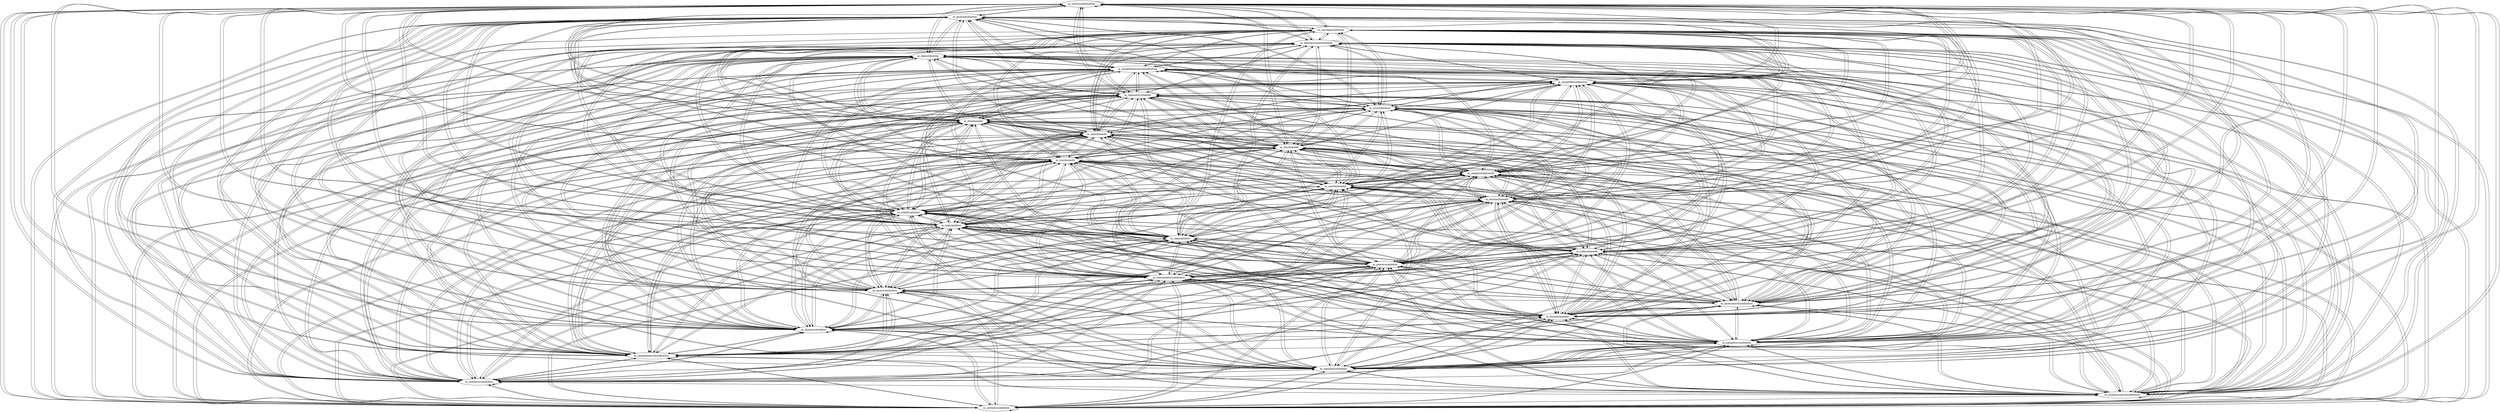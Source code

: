 strict digraph G {
  m_vectorradiobutton [ label="m_vectorradiobutton" ];
  m_gridradiobutton [ label="m_gridradiobutton" ];
  m_isolinescombobox [ label="m_isolinescombobox" ];
  m_isolinessearchtoolbutton [ label="m_isolinessearchtoolbutton" ];
  m_isolineszcombobox [ label="m_isolineszcombobox" ];
  m_samplescombobox [ label="m_samplescombobox" ];
  m_samplesearchtoolbutton [ label="m_samplesearchtoolbutton" ];
  m_sampleszcombobox [ label="m_sampleszcombobox" ];
  m_dummycheckbox [ label="m_dummycheckbox" ];
  m_dummylineedit [ label="m_dummylineedit" ];
  m_layersearchtoolbutton [ label="m_layersearchtoolbutton" ];
  m_layerscombobox [ label="m_layerscombobox" ];
  m_interpolatorcombobox [ label="m_interpolatorcombobox" ];
  m_powercombobox [ label="m_powercombobox" ];
  m_radiuslineedit [ label="m_radiuslineedit" ];
  m_sepxspinbox [ label="m_sepxspinbox" ];
  m_sepyspinbox [ label="m_sepyspinbox" ];
  m_minptsspinbox [ label="m_minptsspinbox" ];
  m_tensionlineedit [ label="m_tensionlineedit" ];
  m_smothlineedit [ label="m_smothlineedit" ];
  m_minptsmitlineedit [ label="m_minptsmitlineedit" ];
  m_resxlineedit [ label="m_resxlineedit" ];
  m_resylineedit [ label="m_resylineedit" ];
  m_dimclineedit [ label="m_dimclineedit" ];
  m_dimllineedit [ label="m_dimllineedit" ];
  m_srstoolbutton [ label="m_srstoolbutton" ];
  m_repositorylineedit [ label="m_repositorylineedit" ];
  m_targetfiletoolbutton [ label="m_targetfiletoolbutton" ];
  m_targetdatasourcetoolbutton [ label="m_targetdatasourcetoolbutton" ];
  m_newlayernamelineedit [ label="m_newlayernamelineedit" ];
  m_okpushbutton [ label="m_okpushbutton" ];
  m_cancelpushbutton [ label="m_cancelpushbutton" ];
  m_vectorradiobutton -> m_vectorradiobutton;
  m_vectorradiobutton -> m_gridradiobutton;
  m_vectorradiobutton -> m_isolinescombobox;
  m_vectorradiobutton -> m_isolinessearchtoolbutton;
  m_vectorradiobutton -> m_isolineszcombobox;
  m_vectorradiobutton -> m_samplescombobox;
  m_vectorradiobutton -> m_samplesearchtoolbutton;
  m_vectorradiobutton -> m_sampleszcombobox;
  m_vectorradiobutton -> m_dummycheckbox;
  m_vectorradiobutton -> m_dummylineedit;
  m_vectorradiobutton -> m_layersearchtoolbutton;
  m_vectorradiobutton -> m_layerscombobox;
  m_vectorradiobutton -> m_interpolatorcombobox;
  m_vectorradiobutton -> m_powercombobox;
  m_vectorradiobutton -> m_radiuslineedit;
  m_vectorradiobutton -> m_sepxspinbox;
  m_vectorradiobutton -> m_sepyspinbox;
  m_vectorradiobutton -> m_minptsspinbox;
  m_vectorradiobutton -> m_tensionlineedit;
  m_vectorradiobutton -> m_smothlineedit;
  m_vectorradiobutton -> m_minptsmitlineedit;
  m_vectorradiobutton -> m_resxlineedit;
  m_vectorradiobutton -> m_resylineedit;
  m_vectorradiobutton -> m_dimclineedit;
  m_vectorradiobutton -> m_dimllineedit;
  m_vectorradiobutton -> m_srstoolbutton;
  m_vectorradiobutton -> m_repositorylineedit;
  m_vectorradiobutton -> m_targetfiletoolbutton;
  m_vectorradiobutton -> m_targetdatasourcetoolbutton;
  m_vectorradiobutton -> m_newlayernamelineedit;
  m_vectorradiobutton -> m_okpushbutton;
  m_vectorradiobutton -> m_cancelpushbutton;
  m_gridradiobutton -> m_vectorradiobutton;
  m_gridradiobutton -> m_gridradiobutton;
  m_gridradiobutton -> m_isolinescombobox;
  m_gridradiobutton -> m_isolinessearchtoolbutton;
  m_gridradiobutton -> m_isolineszcombobox;
  m_gridradiobutton -> m_samplescombobox;
  m_gridradiobutton -> m_samplesearchtoolbutton;
  m_gridradiobutton -> m_sampleszcombobox;
  m_gridradiobutton -> m_dummycheckbox;
  m_gridradiobutton -> m_dummylineedit;
  m_gridradiobutton -> m_layersearchtoolbutton;
  m_gridradiobutton -> m_layerscombobox;
  m_gridradiobutton -> m_interpolatorcombobox;
  m_gridradiobutton -> m_powercombobox;
  m_gridradiobutton -> m_radiuslineedit;
  m_gridradiobutton -> m_sepxspinbox;
  m_gridradiobutton -> m_sepyspinbox;
  m_gridradiobutton -> m_minptsspinbox;
  m_gridradiobutton -> m_tensionlineedit;
  m_gridradiobutton -> m_smothlineedit;
  m_gridradiobutton -> m_minptsmitlineedit;
  m_gridradiobutton -> m_resxlineedit;
  m_gridradiobutton -> m_resylineedit;
  m_gridradiobutton -> m_dimclineedit;
  m_gridradiobutton -> m_dimllineedit;
  m_gridradiobutton -> m_srstoolbutton;
  m_gridradiobutton -> m_repositorylineedit;
  m_gridradiobutton -> m_targetfiletoolbutton;
  m_gridradiobutton -> m_targetdatasourcetoolbutton;
  m_gridradiobutton -> m_newlayernamelineedit;
  m_gridradiobutton -> m_okpushbutton;
  m_gridradiobutton -> m_cancelpushbutton;
  m_isolinescombobox -> m_vectorradiobutton;
  m_isolinescombobox -> m_gridradiobutton;
  m_isolinescombobox -> m_isolinescombobox;
  m_isolinescombobox -> m_isolinessearchtoolbutton;
  m_isolinescombobox -> m_isolineszcombobox;
  m_isolinescombobox -> m_samplescombobox;
  m_isolinescombobox -> m_samplesearchtoolbutton;
  m_isolinescombobox -> m_sampleszcombobox;
  m_isolinescombobox -> m_dummycheckbox;
  m_isolinescombobox -> m_dummylineedit;
  m_isolinescombobox -> m_layersearchtoolbutton;
  m_isolinescombobox -> m_layerscombobox;
  m_isolinescombobox -> m_interpolatorcombobox;
  m_isolinescombobox -> m_powercombobox;
  m_isolinescombobox -> m_radiuslineedit;
  m_isolinescombobox -> m_sepxspinbox;
  m_isolinescombobox -> m_sepyspinbox;
  m_isolinescombobox -> m_minptsspinbox;
  m_isolinescombobox -> m_tensionlineedit;
  m_isolinescombobox -> m_smothlineedit;
  m_isolinescombobox -> m_minptsmitlineedit;
  m_isolinescombobox -> m_resxlineedit;
  m_isolinescombobox -> m_resylineedit;
  m_isolinescombobox -> m_dimclineedit;
  m_isolinescombobox -> m_dimllineedit;
  m_isolinescombobox -> m_srstoolbutton;
  m_isolinescombobox -> m_repositorylineedit;
  m_isolinescombobox -> m_targetfiletoolbutton;
  m_isolinescombobox -> m_targetdatasourcetoolbutton;
  m_isolinescombobox -> m_newlayernamelineedit;
  m_isolinescombobox -> m_okpushbutton;
  m_isolinescombobox -> m_cancelpushbutton;
  m_isolinessearchtoolbutton -> m_vectorradiobutton;
  m_isolinessearchtoolbutton -> m_gridradiobutton;
  m_isolinessearchtoolbutton -> m_isolinescombobox;
  m_isolinessearchtoolbutton -> m_isolinessearchtoolbutton;
  m_isolinessearchtoolbutton -> m_isolineszcombobox;
  m_isolinessearchtoolbutton -> m_samplescombobox;
  m_isolinessearchtoolbutton -> m_samplesearchtoolbutton;
  m_isolinessearchtoolbutton -> m_sampleszcombobox;
  m_isolinessearchtoolbutton -> m_dummycheckbox;
  m_isolinessearchtoolbutton -> m_dummylineedit;
  m_isolinessearchtoolbutton -> m_layersearchtoolbutton;
  m_isolinessearchtoolbutton -> m_layerscombobox;
  m_isolinessearchtoolbutton -> m_interpolatorcombobox;
  m_isolinessearchtoolbutton -> m_powercombobox;
  m_isolinessearchtoolbutton -> m_radiuslineedit;
  m_isolinessearchtoolbutton -> m_sepxspinbox;
  m_isolinessearchtoolbutton -> m_sepyspinbox;
  m_isolinessearchtoolbutton -> m_minptsspinbox;
  m_isolinessearchtoolbutton -> m_tensionlineedit;
  m_isolinessearchtoolbutton -> m_smothlineedit;
  m_isolinessearchtoolbutton -> m_minptsmitlineedit;
  m_isolinessearchtoolbutton -> m_resxlineedit;
  m_isolinessearchtoolbutton -> m_resylineedit;
  m_isolinessearchtoolbutton -> m_dimclineedit;
  m_isolinessearchtoolbutton -> m_dimllineedit;
  m_isolinessearchtoolbutton -> m_srstoolbutton;
  m_isolinessearchtoolbutton -> m_repositorylineedit;
  m_isolinessearchtoolbutton -> m_targetfiletoolbutton;
  m_isolinessearchtoolbutton -> m_targetdatasourcetoolbutton;
  m_isolinessearchtoolbutton -> m_newlayernamelineedit;
  m_isolinessearchtoolbutton -> m_okpushbutton;
  m_isolinessearchtoolbutton -> m_cancelpushbutton;
  m_isolineszcombobox -> m_vectorradiobutton;
  m_isolineszcombobox -> m_gridradiobutton;
  m_isolineszcombobox -> m_isolinescombobox;
  m_isolineszcombobox -> m_isolinessearchtoolbutton;
  m_isolineszcombobox -> m_isolineszcombobox;
  m_isolineszcombobox -> m_samplescombobox;
  m_isolineszcombobox -> m_samplesearchtoolbutton;
  m_isolineszcombobox -> m_sampleszcombobox;
  m_isolineszcombobox -> m_dummycheckbox;
  m_isolineszcombobox -> m_dummylineedit;
  m_isolineszcombobox -> m_layersearchtoolbutton;
  m_isolineszcombobox -> m_layerscombobox;
  m_isolineszcombobox -> m_interpolatorcombobox;
  m_isolineszcombobox -> m_powercombobox;
  m_isolineszcombobox -> m_radiuslineedit;
  m_isolineszcombobox -> m_sepxspinbox;
  m_isolineszcombobox -> m_sepyspinbox;
  m_isolineszcombobox -> m_minptsspinbox;
  m_isolineszcombobox -> m_tensionlineedit;
  m_isolineszcombobox -> m_smothlineedit;
  m_isolineszcombobox -> m_minptsmitlineedit;
  m_isolineszcombobox -> m_resxlineedit;
  m_isolineszcombobox -> m_resylineedit;
  m_isolineszcombobox -> m_dimclineedit;
  m_isolineszcombobox -> m_dimllineedit;
  m_isolineszcombobox -> m_srstoolbutton;
  m_isolineszcombobox -> m_repositorylineedit;
  m_isolineszcombobox -> m_targetfiletoolbutton;
  m_isolineszcombobox -> m_targetdatasourcetoolbutton;
  m_isolineszcombobox -> m_newlayernamelineedit;
  m_isolineszcombobox -> m_okpushbutton;
  m_isolineszcombobox -> m_cancelpushbutton;
  m_samplescombobox -> m_vectorradiobutton;
  m_samplescombobox -> m_gridradiobutton;
  m_samplescombobox -> m_isolinescombobox;
  m_samplescombobox -> m_isolinessearchtoolbutton;
  m_samplescombobox -> m_isolineszcombobox;
  m_samplescombobox -> m_samplescombobox;
  m_samplescombobox -> m_samplesearchtoolbutton;
  m_samplescombobox -> m_sampleszcombobox;
  m_samplescombobox -> m_dummycheckbox;
  m_samplescombobox -> m_dummylineedit;
  m_samplescombobox -> m_layersearchtoolbutton;
  m_samplescombobox -> m_layerscombobox;
  m_samplescombobox -> m_interpolatorcombobox;
  m_samplescombobox -> m_powercombobox;
  m_samplescombobox -> m_radiuslineedit;
  m_samplescombobox -> m_sepxspinbox;
  m_samplescombobox -> m_sepyspinbox;
  m_samplescombobox -> m_minptsspinbox;
  m_samplescombobox -> m_tensionlineedit;
  m_samplescombobox -> m_smothlineedit;
  m_samplescombobox -> m_minptsmitlineedit;
  m_samplescombobox -> m_resxlineedit;
  m_samplescombobox -> m_resylineedit;
  m_samplescombobox -> m_dimclineedit;
  m_samplescombobox -> m_dimllineedit;
  m_samplescombobox -> m_srstoolbutton;
  m_samplescombobox -> m_repositorylineedit;
  m_samplescombobox -> m_targetfiletoolbutton;
  m_samplescombobox -> m_targetdatasourcetoolbutton;
  m_samplescombobox -> m_newlayernamelineedit;
  m_samplescombobox -> m_okpushbutton;
  m_samplescombobox -> m_cancelpushbutton;
  m_samplesearchtoolbutton -> m_vectorradiobutton;
  m_samplesearchtoolbutton -> m_gridradiobutton;
  m_samplesearchtoolbutton -> m_isolinescombobox;
  m_samplesearchtoolbutton -> m_isolinessearchtoolbutton;
  m_samplesearchtoolbutton -> m_isolineszcombobox;
  m_samplesearchtoolbutton -> m_samplescombobox;
  m_samplesearchtoolbutton -> m_samplesearchtoolbutton;
  m_samplesearchtoolbutton -> m_sampleszcombobox;
  m_samplesearchtoolbutton -> m_dummycheckbox;
  m_samplesearchtoolbutton -> m_dummylineedit;
  m_samplesearchtoolbutton -> m_layersearchtoolbutton;
  m_samplesearchtoolbutton -> m_layerscombobox;
  m_samplesearchtoolbutton -> m_interpolatorcombobox;
  m_samplesearchtoolbutton -> m_powercombobox;
  m_samplesearchtoolbutton -> m_radiuslineedit;
  m_samplesearchtoolbutton -> m_sepxspinbox;
  m_samplesearchtoolbutton -> m_sepyspinbox;
  m_samplesearchtoolbutton -> m_minptsspinbox;
  m_samplesearchtoolbutton -> m_tensionlineedit;
  m_samplesearchtoolbutton -> m_smothlineedit;
  m_samplesearchtoolbutton -> m_minptsmitlineedit;
  m_samplesearchtoolbutton -> m_resxlineedit;
  m_samplesearchtoolbutton -> m_resylineedit;
  m_samplesearchtoolbutton -> m_dimclineedit;
  m_samplesearchtoolbutton -> m_dimllineedit;
  m_samplesearchtoolbutton -> m_srstoolbutton;
  m_samplesearchtoolbutton -> m_repositorylineedit;
  m_samplesearchtoolbutton -> m_targetfiletoolbutton;
  m_samplesearchtoolbutton -> m_targetdatasourcetoolbutton;
  m_samplesearchtoolbutton -> m_newlayernamelineedit;
  m_samplesearchtoolbutton -> m_okpushbutton;
  m_samplesearchtoolbutton -> m_cancelpushbutton;
  m_sampleszcombobox -> m_vectorradiobutton;
  m_sampleszcombobox -> m_gridradiobutton;
  m_sampleszcombobox -> m_isolinescombobox;
  m_sampleszcombobox -> m_isolinessearchtoolbutton;
  m_sampleszcombobox -> m_isolineszcombobox;
  m_sampleszcombobox -> m_samplescombobox;
  m_sampleszcombobox -> m_samplesearchtoolbutton;
  m_sampleszcombobox -> m_sampleszcombobox;
  m_sampleszcombobox -> m_dummycheckbox;
  m_sampleszcombobox -> m_dummylineedit;
  m_sampleszcombobox -> m_layersearchtoolbutton;
  m_sampleszcombobox -> m_layerscombobox;
  m_sampleszcombobox -> m_interpolatorcombobox;
  m_sampleszcombobox -> m_powercombobox;
  m_sampleszcombobox -> m_radiuslineedit;
  m_sampleszcombobox -> m_sepxspinbox;
  m_sampleszcombobox -> m_sepyspinbox;
  m_sampleszcombobox -> m_minptsspinbox;
  m_sampleszcombobox -> m_tensionlineedit;
  m_sampleszcombobox -> m_smothlineedit;
  m_sampleszcombobox -> m_minptsmitlineedit;
  m_sampleszcombobox -> m_resxlineedit;
  m_sampleszcombobox -> m_resylineedit;
  m_sampleszcombobox -> m_dimclineedit;
  m_sampleszcombobox -> m_dimllineedit;
  m_sampleszcombobox -> m_srstoolbutton;
  m_sampleszcombobox -> m_repositorylineedit;
  m_sampleszcombobox -> m_targetfiletoolbutton;
  m_sampleszcombobox -> m_targetdatasourcetoolbutton;
  m_sampleszcombobox -> m_newlayernamelineedit;
  m_sampleszcombobox -> m_okpushbutton;
  m_sampleszcombobox -> m_cancelpushbutton;
  m_dummycheckbox -> m_vectorradiobutton;
  m_dummycheckbox -> m_gridradiobutton;
  m_dummycheckbox -> m_isolinescombobox;
  m_dummycheckbox -> m_isolinessearchtoolbutton;
  m_dummycheckbox -> m_isolineszcombobox;
  m_dummycheckbox -> m_samplescombobox;
  m_dummycheckbox -> m_samplesearchtoolbutton;
  m_dummycheckbox -> m_sampleszcombobox;
  m_dummycheckbox -> m_dummycheckbox;
  m_dummycheckbox -> m_dummylineedit;
  m_dummycheckbox -> m_layersearchtoolbutton;
  m_dummycheckbox -> m_layerscombobox;
  m_dummycheckbox -> m_interpolatorcombobox;
  m_dummycheckbox -> m_powercombobox;
  m_dummycheckbox -> m_radiuslineedit;
  m_dummycheckbox -> m_sepxspinbox;
  m_dummycheckbox -> m_sepyspinbox;
  m_dummycheckbox -> m_minptsspinbox;
  m_dummycheckbox -> m_tensionlineedit;
  m_dummycheckbox -> m_smothlineedit;
  m_dummycheckbox -> m_minptsmitlineedit;
  m_dummycheckbox -> m_resxlineedit;
  m_dummycheckbox -> m_resylineedit;
  m_dummycheckbox -> m_dimclineedit;
  m_dummycheckbox -> m_dimllineedit;
  m_dummycheckbox -> m_srstoolbutton;
  m_dummycheckbox -> m_repositorylineedit;
  m_dummycheckbox -> m_targetfiletoolbutton;
  m_dummycheckbox -> m_targetdatasourcetoolbutton;
  m_dummycheckbox -> m_newlayernamelineedit;
  m_dummycheckbox -> m_okpushbutton;
  m_dummycheckbox -> m_cancelpushbutton;
  m_dummylineedit -> m_vectorradiobutton;
  m_dummylineedit -> m_gridradiobutton;
  m_dummylineedit -> m_isolinescombobox;
  m_dummylineedit -> m_isolinessearchtoolbutton;
  m_dummylineedit -> m_isolineszcombobox;
  m_dummylineedit -> m_samplescombobox;
  m_dummylineedit -> m_samplesearchtoolbutton;
  m_dummylineedit -> m_sampleszcombobox;
  m_dummylineedit -> m_dummycheckbox;
  m_dummylineedit -> m_dummylineedit;
  m_dummylineedit -> m_layersearchtoolbutton;
  m_dummylineedit -> m_layerscombobox;
  m_dummylineedit -> m_interpolatorcombobox;
  m_dummylineedit -> m_powercombobox;
  m_dummylineedit -> m_radiuslineedit;
  m_dummylineedit -> m_sepxspinbox;
  m_dummylineedit -> m_sepyspinbox;
  m_dummylineedit -> m_minptsspinbox;
  m_dummylineedit -> m_tensionlineedit;
  m_dummylineedit -> m_smothlineedit;
  m_dummylineedit -> m_minptsmitlineedit;
  m_dummylineedit -> m_resxlineedit;
  m_dummylineedit -> m_resylineedit;
  m_dummylineedit -> m_dimclineedit;
  m_dummylineedit -> m_dimllineedit;
  m_dummylineedit -> m_srstoolbutton;
  m_dummylineedit -> m_repositorylineedit;
  m_dummylineedit -> m_targetfiletoolbutton;
  m_dummylineedit -> m_targetdatasourcetoolbutton;
  m_dummylineedit -> m_newlayernamelineedit;
  m_dummylineedit -> m_okpushbutton;
  m_dummylineedit -> m_cancelpushbutton;
  m_layersearchtoolbutton -> m_vectorradiobutton;
  m_layersearchtoolbutton -> m_gridradiobutton;
  m_layersearchtoolbutton -> m_isolinescombobox;
  m_layersearchtoolbutton -> m_isolinessearchtoolbutton;
  m_layersearchtoolbutton -> m_isolineszcombobox;
  m_layersearchtoolbutton -> m_samplescombobox;
  m_layersearchtoolbutton -> m_samplesearchtoolbutton;
  m_layersearchtoolbutton -> m_sampleszcombobox;
  m_layersearchtoolbutton -> m_dummycheckbox;
  m_layersearchtoolbutton -> m_dummylineedit;
  m_layersearchtoolbutton -> m_layersearchtoolbutton;
  m_layersearchtoolbutton -> m_layerscombobox;
  m_layersearchtoolbutton -> m_interpolatorcombobox;
  m_layersearchtoolbutton -> m_powercombobox;
  m_layersearchtoolbutton -> m_radiuslineedit;
  m_layersearchtoolbutton -> m_sepxspinbox;
  m_layersearchtoolbutton -> m_sepyspinbox;
  m_layersearchtoolbutton -> m_minptsspinbox;
  m_layersearchtoolbutton -> m_tensionlineedit;
  m_layersearchtoolbutton -> m_smothlineedit;
  m_layersearchtoolbutton -> m_minptsmitlineedit;
  m_layersearchtoolbutton -> m_resxlineedit;
  m_layersearchtoolbutton -> m_resylineedit;
  m_layersearchtoolbutton -> m_dimclineedit;
  m_layersearchtoolbutton -> m_dimllineedit;
  m_layersearchtoolbutton -> m_srstoolbutton;
  m_layersearchtoolbutton -> m_repositorylineedit;
  m_layersearchtoolbutton -> m_targetfiletoolbutton;
  m_layersearchtoolbutton -> m_targetdatasourcetoolbutton;
  m_layersearchtoolbutton -> m_newlayernamelineedit;
  m_layersearchtoolbutton -> m_okpushbutton;
  m_layersearchtoolbutton -> m_cancelpushbutton;
  m_layerscombobox -> m_vectorradiobutton;
  m_layerscombobox -> m_gridradiobutton;
  m_layerscombobox -> m_isolinescombobox;
  m_layerscombobox -> m_isolinessearchtoolbutton;
  m_layerscombobox -> m_isolineszcombobox;
  m_layerscombobox -> m_samplescombobox;
  m_layerscombobox -> m_samplesearchtoolbutton;
  m_layerscombobox -> m_sampleszcombobox;
  m_layerscombobox -> m_dummycheckbox;
  m_layerscombobox -> m_dummylineedit;
  m_layerscombobox -> m_layersearchtoolbutton;
  m_layerscombobox -> m_layerscombobox;
  m_layerscombobox -> m_interpolatorcombobox;
  m_layerscombobox -> m_powercombobox;
  m_layerscombobox -> m_radiuslineedit;
  m_layerscombobox -> m_sepxspinbox;
  m_layerscombobox -> m_sepyspinbox;
  m_layerscombobox -> m_minptsspinbox;
  m_layerscombobox -> m_tensionlineedit;
  m_layerscombobox -> m_smothlineedit;
  m_layerscombobox -> m_minptsmitlineedit;
  m_layerscombobox -> m_resxlineedit;
  m_layerscombobox -> m_resylineedit;
  m_layerscombobox -> m_dimclineedit;
  m_layerscombobox -> m_dimllineedit;
  m_layerscombobox -> m_srstoolbutton;
  m_layerscombobox -> m_repositorylineedit;
  m_layerscombobox -> m_targetfiletoolbutton;
  m_layerscombobox -> m_targetdatasourcetoolbutton;
  m_layerscombobox -> m_newlayernamelineedit;
  m_layerscombobox -> m_okpushbutton;
  m_layerscombobox -> m_cancelpushbutton;
  m_interpolatorcombobox -> m_vectorradiobutton;
  m_interpolatorcombobox -> m_gridradiobutton;
  m_interpolatorcombobox -> m_isolinescombobox;
  m_interpolatorcombobox -> m_isolinessearchtoolbutton;
  m_interpolatorcombobox -> m_isolineszcombobox;
  m_interpolatorcombobox -> m_samplescombobox;
  m_interpolatorcombobox -> m_samplesearchtoolbutton;
  m_interpolatorcombobox -> m_sampleszcombobox;
  m_interpolatorcombobox -> m_dummycheckbox;
  m_interpolatorcombobox -> m_dummylineedit;
  m_interpolatorcombobox -> m_layersearchtoolbutton;
  m_interpolatorcombobox -> m_layerscombobox;
  m_interpolatorcombobox -> m_interpolatorcombobox;
  m_interpolatorcombobox -> m_powercombobox;
  m_interpolatorcombobox -> m_radiuslineedit;
  m_interpolatorcombobox -> m_sepxspinbox;
  m_interpolatorcombobox -> m_sepyspinbox;
  m_interpolatorcombobox -> m_minptsspinbox;
  m_interpolatorcombobox -> m_tensionlineedit;
  m_interpolatorcombobox -> m_smothlineedit;
  m_interpolatorcombobox -> m_minptsmitlineedit;
  m_interpolatorcombobox -> m_resxlineedit;
  m_interpolatorcombobox -> m_resylineedit;
  m_interpolatorcombobox -> m_dimclineedit;
  m_interpolatorcombobox -> m_dimllineedit;
  m_interpolatorcombobox -> m_srstoolbutton;
  m_interpolatorcombobox -> m_repositorylineedit;
  m_interpolatorcombobox -> m_targetfiletoolbutton;
  m_interpolatorcombobox -> m_targetdatasourcetoolbutton;
  m_interpolatorcombobox -> m_newlayernamelineedit;
  m_interpolatorcombobox -> m_okpushbutton;
  m_interpolatorcombobox -> m_cancelpushbutton;
  m_powercombobox -> m_vectorradiobutton;
  m_powercombobox -> m_gridradiobutton;
  m_powercombobox -> m_isolinescombobox;
  m_powercombobox -> m_isolinessearchtoolbutton;
  m_powercombobox -> m_isolineszcombobox;
  m_powercombobox -> m_samplescombobox;
  m_powercombobox -> m_samplesearchtoolbutton;
  m_powercombobox -> m_sampleszcombobox;
  m_powercombobox -> m_dummycheckbox;
  m_powercombobox -> m_dummylineedit;
  m_powercombobox -> m_layersearchtoolbutton;
  m_powercombobox -> m_layerscombobox;
  m_powercombobox -> m_interpolatorcombobox;
  m_powercombobox -> m_powercombobox;
  m_powercombobox -> m_radiuslineedit;
  m_powercombobox -> m_sepxspinbox;
  m_powercombobox -> m_sepyspinbox;
  m_powercombobox -> m_minptsspinbox;
  m_powercombobox -> m_tensionlineedit;
  m_powercombobox -> m_smothlineedit;
  m_powercombobox -> m_minptsmitlineedit;
  m_powercombobox -> m_resxlineedit;
  m_powercombobox -> m_resylineedit;
  m_powercombobox -> m_dimclineedit;
  m_powercombobox -> m_dimllineedit;
  m_powercombobox -> m_srstoolbutton;
  m_powercombobox -> m_repositorylineedit;
  m_powercombobox -> m_targetfiletoolbutton;
  m_powercombobox -> m_targetdatasourcetoolbutton;
  m_powercombobox -> m_newlayernamelineedit;
  m_powercombobox -> m_okpushbutton;
  m_powercombobox -> m_cancelpushbutton;
  m_radiuslineedit -> m_vectorradiobutton;
  m_radiuslineedit -> m_gridradiobutton;
  m_radiuslineedit -> m_isolinescombobox;
  m_radiuslineedit -> m_isolinessearchtoolbutton;
  m_radiuslineedit -> m_isolineszcombobox;
  m_radiuslineedit -> m_samplescombobox;
  m_radiuslineedit -> m_samplesearchtoolbutton;
  m_radiuslineedit -> m_sampleszcombobox;
  m_radiuslineedit -> m_dummycheckbox;
  m_radiuslineedit -> m_dummylineedit;
  m_radiuslineedit -> m_layersearchtoolbutton;
  m_radiuslineedit -> m_layerscombobox;
  m_radiuslineedit -> m_interpolatorcombobox;
  m_radiuslineedit -> m_powercombobox;
  m_radiuslineedit -> m_radiuslineedit;
  m_radiuslineedit -> m_sepxspinbox;
  m_radiuslineedit -> m_sepyspinbox;
  m_radiuslineedit -> m_minptsspinbox;
  m_radiuslineedit -> m_tensionlineedit;
  m_radiuslineedit -> m_smothlineedit;
  m_radiuslineedit -> m_minptsmitlineedit;
  m_radiuslineedit -> m_resxlineedit;
  m_radiuslineedit -> m_resylineedit;
  m_radiuslineedit -> m_dimclineedit;
  m_radiuslineedit -> m_dimllineedit;
  m_radiuslineedit -> m_srstoolbutton;
  m_radiuslineedit -> m_repositorylineedit;
  m_radiuslineedit -> m_targetfiletoolbutton;
  m_radiuslineedit -> m_targetdatasourcetoolbutton;
  m_radiuslineedit -> m_newlayernamelineedit;
  m_radiuslineedit -> m_okpushbutton;
  m_radiuslineedit -> m_cancelpushbutton;
  m_sepxspinbox -> m_vectorradiobutton;
  m_sepxspinbox -> m_gridradiobutton;
  m_sepxspinbox -> m_isolinescombobox;
  m_sepxspinbox -> m_isolinessearchtoolbutton;
  m_sepxspinbox -> m_isolineszcombobox;
  m_sepxspinbox -> m_samplescombobox;
  m_sepxspinbox -> m_samplesearchtoolbutton;
  m_sepxspinbox -> m_sampleszcombobox;
  m_sepxspinbox -> m_dummycheckbox;
  m_sepxspinbox -> m_dummylineedit;
  m_sepxspinbox -> m_layersearchtoolbutton;
  m_sepxspinbox -> m_layerscombobox;
  m_sepxspinbox -> m_interpolatorcombobox;
  m_sepxspinbox -> m_powercombobox;
  m_sepxspinbox -> m_radiuslineedit;
  m_sepxspinbox -> m_sepxspinbox;
  m_sepxspinbox -> m_sepyspinbox;
  m_sepxspinbox -> m_minptsspinbox;
  m_sepxspinbox -> m_tensionlineedit;
  m_sepxspinbox -> m_smothlineedit;
  m_sepxspinbox -> m_minptsmitlineedit;
  m_sepxspinbox -> m_resxlineedit;
  m_sepxspinbox -> m_resylineedit;
  m_sepxspinbox -> m_dimclineedit;
  m_sepxspinbox -> m_dimllineedit;
  m_sepxspinbox -> m_srstoolbutton;
  m_sepxspinbox -> m_repositorylineedit;
  m_sepxspinbox -> m_targetfiletoolbutton;
  m_sepxspinbox -> m_targetdatasourcetoolbutton;
  m_sepxspinbox -> m_newlayernamelineedit;
  m_sepxspinbox -> m_okpushbutton;
  m_sepxspinbox -> m_cancelpushbutton;
  m_sepyspinbox -> m_vectorradiobutton;
  m_sepyspinbox -> m_gridradiobutton;
  m_sepyspinbox -> m_isolinescombobox;
  m_sepyspinbox -> m_isolinessearchtoolbutton;
  m_sepyspinbox -> m_isolineszcombobox;
  m_sepyspinbox -> m_samplescombobox;
  m_sepyspinbox -> m_samplesearchtoolbutton;
  m_sepyspinbox -> m_sampleszcombobox;
  m_sepyspinbox -> m_dummycheckbox;
  m_sepyspinbox -> m_dummylineedit;
  m_sepyspinbox -> m_layersearchtoolbutton;
  m_sepyspinbox -> m_layerscombobox;
  m_sepyspinbox -> m_interpolatorcombobox;
  m_sepyspinbox -> m_powercombobox;
  m_sepyspinbox -> m_radiuslineedit;
  m_sepyspinbox -> m_sepxspinbox;
  m_sepyspinbox -> m_sepyspinbox;
  m_sepyspinbox -> m_minptsspinbox;
  m_sepyspinbox -> m_tensionlineedit;
  m_sepyspinbox -> m_smothlineedit;
  m_sepyspinbox -> m_minptsmitlineedit;
  m_sepyspinbox -> m_resxlineedit;
  m_sepyspinbox -> m_resylineedit;
  m_sepyspinbox -> m_dimclineedit;
  m_sepyspinbox -> m_dimllineedit;
  m_sepyspinbox -> m_srstoolbutton;
  m_sepyspinbox -> m_repositorylineedit;
  m_sepyspinbox -> m_targetfiletoolbutton;
  m_sepyspinbox -> m_targetdatasourcetoolbutton;
  m_sepyspinbox -> m_newlayernamelineedit;
  m_sepyspinbox -> m_okpushbutton;
  m_sepyspinbox -> m_cancelpushbutton;
  m_minptsspinbox -> m_vectorradiobutton;
  m_minptsspinbox -> m_gridradiobutton;
  m_minptsspinbox -> m_isolinescombobox;
  m_minptsspinbox -> m_isolinessearchtoolbutton;
  m_minptsspinbox -> m_isolineszcombobox;
  m_minptsspinbox -> m_samplescombobox;
  m_minptsspinbox -> m_samplesearchtoolbutton;
  m_minptsspinbox -> m_sampleszcombobox;
  m_minptsspinbox -> m_dummycheckbox;
  m_minptsspinbox -> m_dummylineedit;
  m_minptsspinbox -> m_layersearchtoolbutton;
  m_minptsspinbox -> m_layerscombobox;
  m_minptsspinbox -> m_interpolatorcombobox;
  m_minptsspinbox -> m_powercombobox;
  m_minptsspinbox -> m_radiuslineedit;
  m_minptsspinbox -> m_sepxspinbox;
  m_minptsspinbox -> m_sepyspinbox;
  m_minptsspinbox -> m_minptsspinbox;
  m_minptsspinbox -> m_tensionlineedit;
  m_minptsspinbox -> m_smothlineedit;
  m_minptsspinbox -> m_minptsmitlineedit;
  m_minptsspinbox -> m_resxlineedit;
  m_minptsspinbox -> m_resylineedit;
  m_minptsspinbox -> m_dimclineedit;
  m_minptsspinbox -> m_dimllineedit;
  m_minptsspinbox -> m_srstoolbutton;
  m_minptsspinbox -> m_repositorylineedit;
  m_minptsspinbox -> m_targetfiletoolbutton;
  m_minptsspinbox -> m_targetdatasourcetoolbutton;
  m_minptsspinbox -> m_newlayernamelineedit;
  m_minptsspinbox -> m_okpushbutton;
  m_minptsspinbox -> m_cancelpushbutton;
  m_tensionlineedit -> m_vectorradiobutton;
  m_tensionlineedit -> m_gridradiobutton;
  m_tensionlineedit -> m_isolinescombobox;
  m_tensionlineedit -> m_isolinessearchtoolbutton;
  m_tensionlineedit -> m_isolineszcombobox;
  m_tensionlineedit -> m_samplescombobox;
  m_tensionlineedit -> m_samplesearchtoolbutton;
  m_tensionlineedit -> m_sampleszcombobox;
  m_tensionlineedit -> m_dummycheckbox;
  m_tensionlineedit -> m_dummylineedit;
  m_tensionlineedit -> m_layersearchtoolbutton;
  m_tensionlineedit -> m_layerscombobox;
  m_tensionlineedit -> m_interpolatorcombobox;
  m_tensionlineedit -> m_powercombobox;
  m_tensionlineedit -> m_radiuslineedit;
  m_tensionlineedit -> m_sepxspinbox;
  m_tensionlineedit -> m_sepyspinbox;
  m_tensionlineedit -> m_minptsspinbox;
  m_tensionlineedit -> m_tensionlineedit;
  m_tensionlineedit -> m_smothlineedit;
  m_tensionlineedit -> m_minptsmitlineedit;
  m_tensionlineedit -> m_resxlineedit;
  m_tensionlineedit -> m_resylineedit;
  m_tensionlineedit -> m_dimclineedit;
  m_tensionlineedit -> m_dimllineedit;
  m_tensionlineedit -> m_srstoolbutton;
  m_tensionlineedit -> m_repositorylineedit;
  m_tensionlineedit -> m_targetfiletoolbutton;
  m_tensionlineedit -> m_targetdatasourcetoolbutton;
  m_tensionlineedit -> m_newlayernamelineedit;
  m_tensionlineedit -> m_okpushbutton;
  m_tensionlineedit -> m_cancelpushbutton;
  m_smothlineedit -> m_vectorradiobutton;
  m_smothlineedit -> m_gridradiobutton;
  m_smothlineedit -> m_isolinescombobox;
  m_smothlineedit -> m_isolinessearchtoolbutton;
  m_smothlineedit -> m_isolineszcombobox;
  m_smothlineedit -> m_samplescombobox;
  m_smothlineedit -> m_samplesearchtoolbutton;
  m_smothlineedit -> m_sampleszcombobox;
  m_smothlineedit -> m_dummycheckbox;
  m_smothlineedit -> m_dummylineedit;
  m_smothlineedit -> m_layersearchtoolbutton;
  m_smothlineedit -> m_layerscombobox;
  m_smothlineedit -> m_interpolatorcombobox;
  m_smothlineedit -> m_powercombobox;
  m_smothlineedit -> m_radiuslineedit;
  m_smothlineedit -> m_sepxspinbox;
  m_smothlineedit -> m_sepyspinbox;
  m_smothlineedit -> m_minptsspinbox;
  m_smothlineedit -> m_tensionlineedit;
  m_smothlineedit -> m_smothlineedit;
  m_smothlineedit -> m_minptsmitlineedit;
  m_smothlineedit -> m_resxlineedit;
  m_smothlineedit -> m_resylineedit;
  m_smothlineedit -> m_dimclineedit;
  m_smothlineedit -> m_dimllineedit;
  m_smothlineedit -> m_srstoolbutton;
  m_smothlineedit -> m_repositorylineedit;
  m_smothlineedit -> m_targetfiletoolbutton;
  m_smothlineedit -> m_targetdatasourcetoolbutton;
  m_smothlineedit -> m_newlayernamelineedit;
  m_smothlineedit -> m_okpushbutton;
  m_smothlineedit -> m_cancelpushbutton;
  m_minptsmitlineedit -> m_vectorradiobutton;
  m_minptsmitlineedit -> m_gridradiobutton;
  m_minptsmitlineedit -> m_isolinescombobox;
  m_minptsmitlineedit -> m_isolinessearchtoolbutton;
  m_minptsmitlineedit -> m_isolineszcombobox;
  m_minptsmitlineedit -> m_samplescombobox;
  m_minptsmitlineedit -> m_samplesearchtoolbutton;
  m_minptsmitlineedit -> m_sampleszcombobox;
  m_minptsmitlineedit -> m_dummycheckbox;
  m_minptsmitlineedit -> m_dummylineedit;
  m_minptsmitlineedit -> m_layersearchtoolbutton;
  m_minptsmitlineedit -> m_layerscombobox;
  m_minptsmitlineedit -> m_interpolatorcombobox;
  m_minptsmitlineedit -> m_powercombobox;
  m_minptsmitlineedit -> m_radiuslineedit;
  m_minptsmitlineedit -> m_sepxspinbox;
  m_minptsmitlineedit -> m_sepyspinbox;
  m_minptsmitlineedit -> m_minptsspinbox;
  m_minptsmitlineedit -> m_tensionlineedit;
  m_minptsmitlineedit -> m_smothlineedit;
  m_minptsmitlineedit -> m_minptsmitlineedit;
  m_minptsmitlineedit -> m_resxlineedit;
  m_minptsmitlineedit -> m_resylineedit;
  m_minptsmitlineedit -> m_dimclineedit;
  m_minptsmitlineedit -> m_dimllineedit;
  m_minptsmitlineedit -> m_srstoolbutton;
  m_minptsmitlineedit -> m_repositorylineedit;
  m_minptsmitlineedit -> m_targetfiletoolbutton;
  m_minptsmitlineedit -> m_targetdatasourcetoolbutton;
  m_minptsmitlineedit -> m_newlayernamelineedit;
  m_minptsmitlineedit -> m_okpushbutton;
  m_minptsmitlineedit -> m_cancelpushbutton;
  m_resxlineedit -> m_vectorradiobutton;
  m_resxlineedit -> m_gridradiobutton;
  m_resxlineedit -> m_isolinescombobox;
  m_resxlineedit -> m_isolinessearchtoolbutton;
  m_resxlineedit -> m_isolineszcombobox;
  m_resxlineedit -> m_samplescombobox;
  m_resxlineedit -> m_samplesearchtoolbutton;
  m_resxlineedit -> m_sampleszcombobox;
  m_resxlineedit -> m_dummycheckbox;
  m_resxlineedit -> m_dummylineedit;
  m_resxlineedit -> m_layersearchtoolbutton;
  m_resxlineedit -> m_layerscombobox;
  m_resxlineedit -> m_interpolatorcombobox;
  m_resxlineedit -> m_powercombobox;
  m_resxlineedit -> m_radiuslineedit;
  m_resxlineedit -> m_sepxspinbox;
  m_resxlineedit -> m_sepyspinbox;
  m_resxlineedit -> m_minptsspinbox;
  m_resxlineedit -> m_tensionlineedit;
  m_resxlineedit -> m_smothlineedit;
  m_resxlineedit -> m_minptsmitlineedit;
  m_resxlineedit -> m_resxlineedit;
  m_resxlineedit -> m_resylineedit;
  m_resxlineedit -> m_dimclineedit;
  m_resxlineedit -> m_dimllineedit;
  m_resxlineedit -> m_srstoolbutton;
  m_resxlineedit -> m_repositorylineedit;
  m_resxlineedit -> m_targetfiletoolbutton;
  m_resxlineedit -> m_targetdatasourcetoolbutton;
  m_resxlineedit -> m_newlayernamelineedit;
  m_resxlineedit -> m_okpushbutton;
  m_resxlineedit -> m_cancelpushbutton;
  m_resylineedit -> m_vectorradiobutton;
  m_resylineedit -> m_gridradiobutton;
  m_resylineedit -> m_isolinescombobox;
  m_resylineedit -> m_isolinessearchtoolbutton;
  m_resylineedit -> m_isolineszcombobox;
  m_resylineedit -> m_samplescombobox;
  m_resylineedit -> m_samplesearchtoolbutton;
  m_resylineedit -> m_sampleszcombobox;
  m_resylineedit -> m_dummycheckbox;
  m_resylineedit -> m_dummylineedit;
  m_resylineedit -> m_layersearchtoolbutton;
  m_resylineedit -> m_layerscombobox;
  m_resylineedit -> m_interpolatorcombobox;
  m_resylineedit -> m_powercombobox;
  m_resylineedit -> m_radiuslineedit;
  m_resylineedit -> m_sepxspinbox;
  m_resylineedit -> m_sepyspinbox;
  m_resylineedit -> m_minptsspinbox;
  m_resylineedit -> m_tensionlineedit;
  m_resylineedit -> m_smothlineedit;
  m_resylineedit -> m_minptsmitlineedit;
  m_resylineedit -> m_resxlineedit;
  m_resylineedit -> m_resylineedit;
  m_resylineedit -> m_dimclineedit;
  m_resylineedit -> m_dimllineedit;
  m_resylineedit -> m_srstoolbutton;
  m_resylineedit -> m_repositorylineedit;
  m_resylineedit -> m_targetfiletoolbutton;
  m_resylineedit -> m_targetdatasourcetoolbutton;
  m_resylineedit -> m_newlayernamelineedit;
  m_resylineedit -> m_okpushbutton;
  m_resylineedit -> m_cancelpushbutton;
  m_dimclineedit -> m_vectorradiobutton;
  m_dimclineedit -> m_gridradiobutton;
  m_dimclineedit -> m_isolinescombobox;
  m_dimclineedit -> m_isolinessearchtoolbutton;
  m_dimclineedit -> m_isolineszcombobox;
  m_dimclineedit -> m_samplescombobox;
  m_dimclineedit -> m_samplesearchtoolbutton;
  m_dimclineedit -> m_sampleszcombobox;
  m_dimclineedit -> m_dummycheckbox;
  m_dimclineedit -> m_dummylineedit;
  m_dimclineedit -> m_layersearchtoolbutton;
  m_dimclineedit -> m_layerscombobox;
  m_dimclineedit -> m_interpolatorcombobox;
  m_dimclineedit -> m_powercombobox;
  m_dimclineedit -> m_radiuslineedit;
  m_dimclineedit -> m_sepxspinbox;
  m_dimclineedit -> m_sepyspinbox;
  m_dimclineedit -> m_minptsspinbox;
  m_dimclineedit -> m_tensionlineedit;
  m_dimclineedit -> m_smothlineedit;
  m_dimclineedit -> m_minptsmitlineedit;
  m_dimclineedit -> m_resxlineedit;
  m_dimclineedit -> m_resylineedit;
  m_dimclineedit -> m_dimclineedit;
  m_dimclineedit -> m_dimllineedit;
  m_dimclineedit -> m_srstoolbutton;
  m_dimclineedit -> m_repositorylineedit;
  m_dimclineedit -> m_targetfiletoolbutton;
  m_dimclineedit -> m_targetdatasourcetoolbutton;
  m_dimclineedit -> m_newlayernamelineedit;
  m_dimclineedit -> m_okpushbutton;
  m_dimclineedit -> m_cancelpushbutton;
  m_dimllineedit -> m_vectorradiobutton;
  m_dimllineedit -> m_gridradiobutton;
  m_dimllineedit -> m_isolinescombobox;
  m_dimllineedit -> m_isolinessearchtoolbutton;
  m_dimllineedit -> m_isolineszcombobox;
  m_dimllineedit -> m_samplescombobox;
  m_dimllineedit -> m_samplesearchtoolbutton;
  m_dimllineedit -> m_sampleszcombobox;
  m_dimllineedit -> m_dummycheckbox;
  m_dimllineedit -> m_dummylineedit;
  m_dimllineedit -> m_layersearchtoolbutton;
  m_dimllineedit -> m_layerscombobox;
  m_dimllineedit -> m_interpolatorcombobox;
  m_dimllineedit -> m_powercombobox;
  m_dimllineedit -> m_radiuslineedit;
  m_dimllineedit -> m_sepxspinbox;
  m_dimllineedit -> m_sepyspinbox;
  m_dimllineedit -> m_minptsspinbox;
  m_dimllineedit -> m_tensionlineedit;
  m_dimllineedit -> m_smothlineedit;
  m_dimllineedit -> m_minptsmitlineedit;
  m_dimllineedit -> m_resxlineedit;
  m_dimllineedit -> m_resylineedit;
  m_dimllineedit -> m_dimclineedit;
  m_dimllineedit -> m_dimllineedit;
  m_dimllineedit -> m_srstoolbutton;
  m_dimllineedit -> m_repositorylineedit;
  m_dimllineedit -> m_targetfiletoolbutton;
  m_dimllineedit -> m_targetdatasourcetoolbutton;
  m_dimllineedit -> m_newlayernamelineedit;
  m_dimllineedit -> m_okpushbutton;
  m_dimllineedit -> m_cancelpushbutton;
  m_srstoolbutton -> m_vectorradiobutton;
  m_srstoolbutton -> m_gridradiobutton;
  m_srstoolbutton -> m_isolinescombobox;
  m_srstoolbutton -> m_isolinessearchtoolbutton;
  m_srstoolbutton -> m_isolineszcombobox;
  m_srstoolbutton -> m_samplescombobox;
  m_srstoolbutton -> m_samplesearchtoolbutton;
  m_srstoolbutton -> m_sampleszcombobox;
  m_srstoolbutton -> m_dummycheckbox;
  m_srstoolbutton -> m_dummylineedit;
  m_srstoolbutton -> m_layersearchtoolbutton;
  m_srstoolbutton -> m_layerscombobox;
  m_srstoolbutton -> m_interpolatorcombobox;
  m_srstoolbutton -> m_powercombobox;
  m_srstoolbutton -> m_radiuslineedit;
  m_srstoolbutton -> m_sepxspinbox;
  m_srstoolbutton -> m_sepyspinbox;
  m_srstoolbutton -> m_minptsspinbox;
  m_srstoolbutton -> m_tensionlineedit;
  m_srstoolbutton -> m_smothlineedit;
  m_srstoolbutton -> m_minptsmitlineedit;
  m_srstoolbutton -> m_resxlineedit;
  m_srstoolbutton -> m_resylineedit;
  m_srstoolbutton -> m_dimclineedit;
  m_srstoolbutton -> m_dimllineedit;
  m_srstoolbutton -> m_srstoolbutton;
  m_srstoolbutton -> m_repositorylineedit;
  m_srstoolbutton -> m_targetfiletoolbutton;
  m_srstoolbutton -> m_targetdatasourcetoolbutton;
  m_srstoolbutton -> m_newlayernamelineedit;
  m_srstoolbutton -> m_okpushbutton;
  m_srstoolbutton -> m_cancelpushbutton;
  m_repositorylineedit -> m_vectorradiobutton;
  m_repositorylineedit -> m_gridradiobutton;
  m_repositorylineedit -> m_isolinescombobox;
  m_repositorylineedit -> m_isolinessearchtoolbutton;
  m_repositorylineedit -> m_isolineszcombobox;
  m_repositorylineedit -> m_samplescombobox;
  m_repositorylineedit -> m_samplesearchtoolbutton;
  m_repositorylineedit -> m_sampleszcombobox;
  m_repositorylineedit -> m_dummycheckbox;
  m_repositorylineedit -> m_dummylineedit;
  m_repositorylineedit -> m_layersearchtoolbutton;
  m_repositorylineedit -> m_layerscombobox;
  m_repositorylineedit -> m_interpolatorcombobox;
  m_repositorylineedit -> m_powercombobox;
  m_repositorylineedit -> m_radiuslineedit;
  m_repositorylineedit -> m_sepxspinbox;
  m_repositorylineedit -> m_sepyspinbox;
  m_repositorylineedit -> m_minptsspinbox;
  m_repositorylineedit -> m_tensionlineedit;
  m_repositorylineedit -> m_smothlineedit;
  m_repositorylineedit -> m_minptsmitlineedit;
  m_repositorylineedit -> m_resxlineedit;
  m_repositorylineedit -> m_resylineedit;
  m_repositorylineedit -> m_dimclineedit;
  m_repositorylineedit -> m_dimllineedit;
  m_repositorylineedit -> m_srstoolbutton;
  m_repositorylineedit -> m_repositorylineedit;
  m_repositorylineedit -> m_targetfiletoolbutton;
  m_repositorylineedit -> m_targetdatasourcetoolbutton;
  m_repositorylineedit -> m_newlayernamelineedit;
  m_repositorylineedit -> m_okpushbutton;
  m_repositorylineedit -> m_cancelpushbutton;
  m_targetfiletoolbutton -> m_vectorradiobutton;
  m_targetfiletoolbutton -> m_gridradiobutton;
  m_targetfiletoolbutton -> m_isolinescombobox;
  m_targetfiletoolbutton -> m_isolinessearchtoolbutton;
  m_targetfiletoolbutton -> m_isolineszcombobox;
  m_targetfiletoolbutton -> m_samplescombobox;
  m_targetfiletoolbutton -> m_samplesearchtoolbutton;
  m_targetfiletoolbutton -> m_sampleszcombobox;
  m_targetfiletoolbutton -> m_dummycheckbox;
  m_targetfiletoolbutton -> m_dummylineedit;
  m_targetfiletoolbutton -> m_layersearchtoolbutton;
  m_targetfiletoolbutton -> m_layerscombobox;
  m_targetfiletoolbutton -> m_interpolatorcombobox;
  m_targetfiletoolbutton -> m_powercombobox;
  m_targetfiletoolbutton -> m_radiuslineedit;
  m_targetfiletoolbutton -> m_sepxspinbox;
  m_targetfiletoolbutton -> m_sepyspinbox;
  m_targetfiletoolbutton -> m_minptsspinbox;
  m_targetfiletoolbutton -> m_tensionlineedit;
  m_targetfiletoolbutton -> m_smothlineedit;
  m_targetfiletoolbutton -> m_minptsmitlineedit;
  m_targetfiletoolbutton -> m_resxlineedit;
  m_targetfiletoolbutton -> m_resylineedit;
  m_targetfiletoolbutton -> m_dimclineedit;
  m_targetfiletoolbutton -> m_dimllineedit;
  m_targetfiletoolbutton -> m_srstoolbutton;
  m_targetfiletoolbutton -> m_repositorylineedit;
  m_targetfiletoolbutton -> m_targetfiletoolbutton;
  m_targetfiletoolbutton -> m_targetdatasourcetoolbutton;
  m_targetfiletoolbutton -> m_newlayernamelineedit;
  m_targetfiletoolbutton -> m_okpushbutton;
  m_targetfiletoolbutton -> m_cancelpushbutton;
  m_targetdatasourcetoolbutton -> m_vectorradiobutton;
  m_targetdatasourcetoolbutton -> m_gridradiobutton;
  m_targetdatasourcetoolbutton -> m_isolinescombobox;
  m_targetdatasourcetoolbutton -> m_isolinessearchtoolbutton;
  m_targetdatasourcetoolbutton -> m_isolineszcombobox;
  m_targetdatasourcetoolbutton -> m_samplescombobox;
  m_targetdatasourcetoolbutton -> m_samplesearchtoolbutton;
  m_targetdatasourcetoolbutton -> m_sampleszcombobox;
  m_targetdatasourcetoolbutton -> m_dummycheckbox;
  m_targetdatasourcetoolbutton -> m_dummylineedit;
  m_targetdatasourcetoolbutton -> m_layersearchtoolbutton;
  m_targetdatasourcetoolbutton -> m_layerscombobox;
  m_targetdatasourcetoolbutton -> m_interpolatorcombobox;
  m_targetdatasourcetoolbutton -> m_powercombobox;
  m_targetdatasourcetoolbutton -> m_radiuslineedit;
  m_targetdatasourcetoolbutton -> m_sepxspinbox;
  m_targetdatasourcetoolbutton -> m_sepyspinbox;
  m_targetdatasourcetoolbutton -> m_minptsspinbox;
  m_targetdatasourcetoolbutton -> m_tensionlineedit;
  m_targetdatasourcetoolbutton -> m_smothlineedit;
  m_targetdatasourcetoolbutton -> m_minptsmitlineedit;
  m_targetdatasourcetoolbutton -> m_resxlineedit;
  m_targetdatasourcetoolbutton -> m_resylineedit;
  m_targetdatasourcetoolbutton -> m_dimclineedit;
  m_targetdatasourcetoolbutton -> m_dimllineedit;
  m_targetdatasourcetoolbutton -> m_srstoolbutton;
  m_targetdatasourcetoolbutton -> m_repositorylineedit;
  m_targetdatasourcetoolbutton -> m_targetfiletoolbutton;
  m_targetdatasourcetoolbutton -> m_targetdatasourcetoolbutton;
  m_targetdatasourcetoolbutton -> m_newlayernamelineedit;
  m_targetdatasourcetoolbutton -> m_okpushbutton;
  m_targetdatasourcetoolbutton -> m_cancelpushbutton;
  m_newlayernamelineedit -> m_vectorradiobutton;
  m_newlayernamelineedit -> m_gridradiobutton;
  m_newlayernamelineedit -> m_isolinescombobox;
  m_newlayernamelineedit -> m_isolinessearchtoolbutton;
  m_newlayernamelineedit -> m_isolineszcombobox;
  m_newlayernamelineedit -> m_samplescombobox;
  m_newlayernamelineedit -> m_samplesearchtoolbutton;
  m_newlayernamelineedit -> m_sampleszcombobox;
  m_newlayernamelineedit -> m_dummycheckbox;
  m_newlayernamelineedit -> m_dummylineedit;
  m_newlayernamelineedit -> m_layersearchtoolbutton;
  m_newlayernamelineedit -> m_layerscombobox;
  m_newlayernamelineedit -> m_interpolatorcombobox;
  m_newlayernamelineedit -> m_powercombobox;
  m_newlayernamelineedit -> m_radiuslineedit;
  m_newlayernamelineedit -> m_sepxspinbox;
  m_newlayernamelineedit -> m_sepyspinbox;
  m_newlayernamelineedit -> m_minptsspinbox;
  m_newlayernamelineedit -> m_tensionlineedit;
  m_newlayernamelineedit -> m_smothlineedit;
  m_newlayernamelineedit -> m_minptsmitlineedit;
  m_newlayernamelineedit -> m_resxlineedit;
  m_newlayernamelineedit -> m_resylineedit;
  m_newlayernamelineedit -> m_dimclineedit;
  m_newlayernamelineedit -> m_dimllineedit;
  m_newlayernamelineedit -> m_srstoolbutton;
  m_newlayernamelineedit -> m_repositorylineedit;
  m_newlayernamelineedit -> m_targetfiletoolbutton;
  m_newlayernamelineedit -> m_targetdatasourcetoolbutton;
  m_newlayernamelineedit -> m_newlayernamelineedit;
  m_newlayernamelineedit -> m_okpushbutton;
  m_newlayernamelineedit -> m_cancelpushbutton;
  m_okpushbutton -> m_vectorradiobutton;
  m_okpushbutton -> m_gridradiobutton;
  m_okpushbutton -> m_isolinescombobox;
  m_okpushbutton -> m_isolinessearchtoolbutton;
  m_okpushbutton -> m_isolineszcombobox;
  m_okpushbutton -> m_samplescombobox;
  m_okpushbutton -> m_samplesearchtoolbutton;
  m_okpushbutton -> m_sampleszcombobox;
  m_okpushbutton -> m_dummycheckbox;
  m_okpushbutton -> m_dummylineedit;
  m_okpushbutton -> m_layersearchtoolbutton;
  m_okpushbutton -> m_layerscombobox;
  m_okpushbutton -> m_interpolatorcombobox;
  m_okpushbutton -> m_powercombobox;
  m_okpushbutton -> m_radiuslineedit;
  m_okpushbutton -> m_sepxspinbox;
  m_okpushbutton -> m_sepyspinbox;
  m_okpushbutton -> m_minptsspinbox;
  m_okpushbutton -> m_tensionlineedit;
  m_okpushbutton -> m_smothlineedit;
  m_okpushbutton -> m_minptsmitlineedit;
  m_okpushbutton -> m_resxlineedit;
  m_okpushbutton -> m_resylineedit;
  m_okpushbutton -> m_dimclineedit;
  m_okpushbutton -> m_dimllineedit;
  m_okpushbutton -> m_srstoolbutton;
  m_okpushbutton -> m_repositorylineedit;
  m_okpushbutton -> m_targetfiletoolbutton;
  m_okpushbutton -> m_targetdatasourcetoolbutton;
  m_okpushbutton -> m_newlayernamelineedit;
  m_cancelpushbutton -> m_vectorradiobutton;
  m_cancelpushbutton -> m_gridradiobutton;
  m_cancelpushbutton -> m_isolinescombobox;
  m_cancelpushbutton -> m_isolinessearchtoolbutton;
  m_cancelpushbutton -> m_isolineszcombobox;
  m_cancelpushbutton -> m_samplescombobox;
  m_cancelpushbutton -> m_samplesearchtoolbutton;
  m_cancelpushbutton -> m_sampleszcombobox;
  m_cancelpushbutton -> m_dummycheckbox;
  m_cancelpushbutton -> m_dummylineedit;
  m_cancelpushbutton -> m_layersearchtoolbutton;
  m_cancelpushbutton -> m_layerscombobox;
  m_cancelpushbutton -> m_interpolatorcombobox;
  m_cancelpushbutton -> m_powercombobox;
  m_cancelpushbutton -> m_radiuslineedit;
  m_cancelpushbutton -> m_sepxspinbox;
  m_cancelpushbutton -> m_sepyspinbox;
  m_cancelpushbutton -> m_minptsspinbox;
  m_cancelpushbutton -> m_tensionlineedit;
  m_cancelpushbutton -> m_smothlineedit;
  m_cancelpushbutton -> m_minptsmitlineedit;
  m_cancelpushbutton -> m_resxlineedit;
  m_cancelpushbutton -> m_resylineedit;
  m_cancelpushbutton -> m_dimclineedit;
  m_cancelpushbutton -> m_dimllineedit;
  m_cancelpushbutton -> m_srstoolbutton;
  m_cancelpushbutton -> m_repositorylineedit;
  m_cancelpushbutton -> m_targetfiletoolbutton;
  m_cancelpushbutton -> m_targetdatasourcetoolbutton;
  m_cancelpushbutton -> m_newlayernamelineedit;
}
